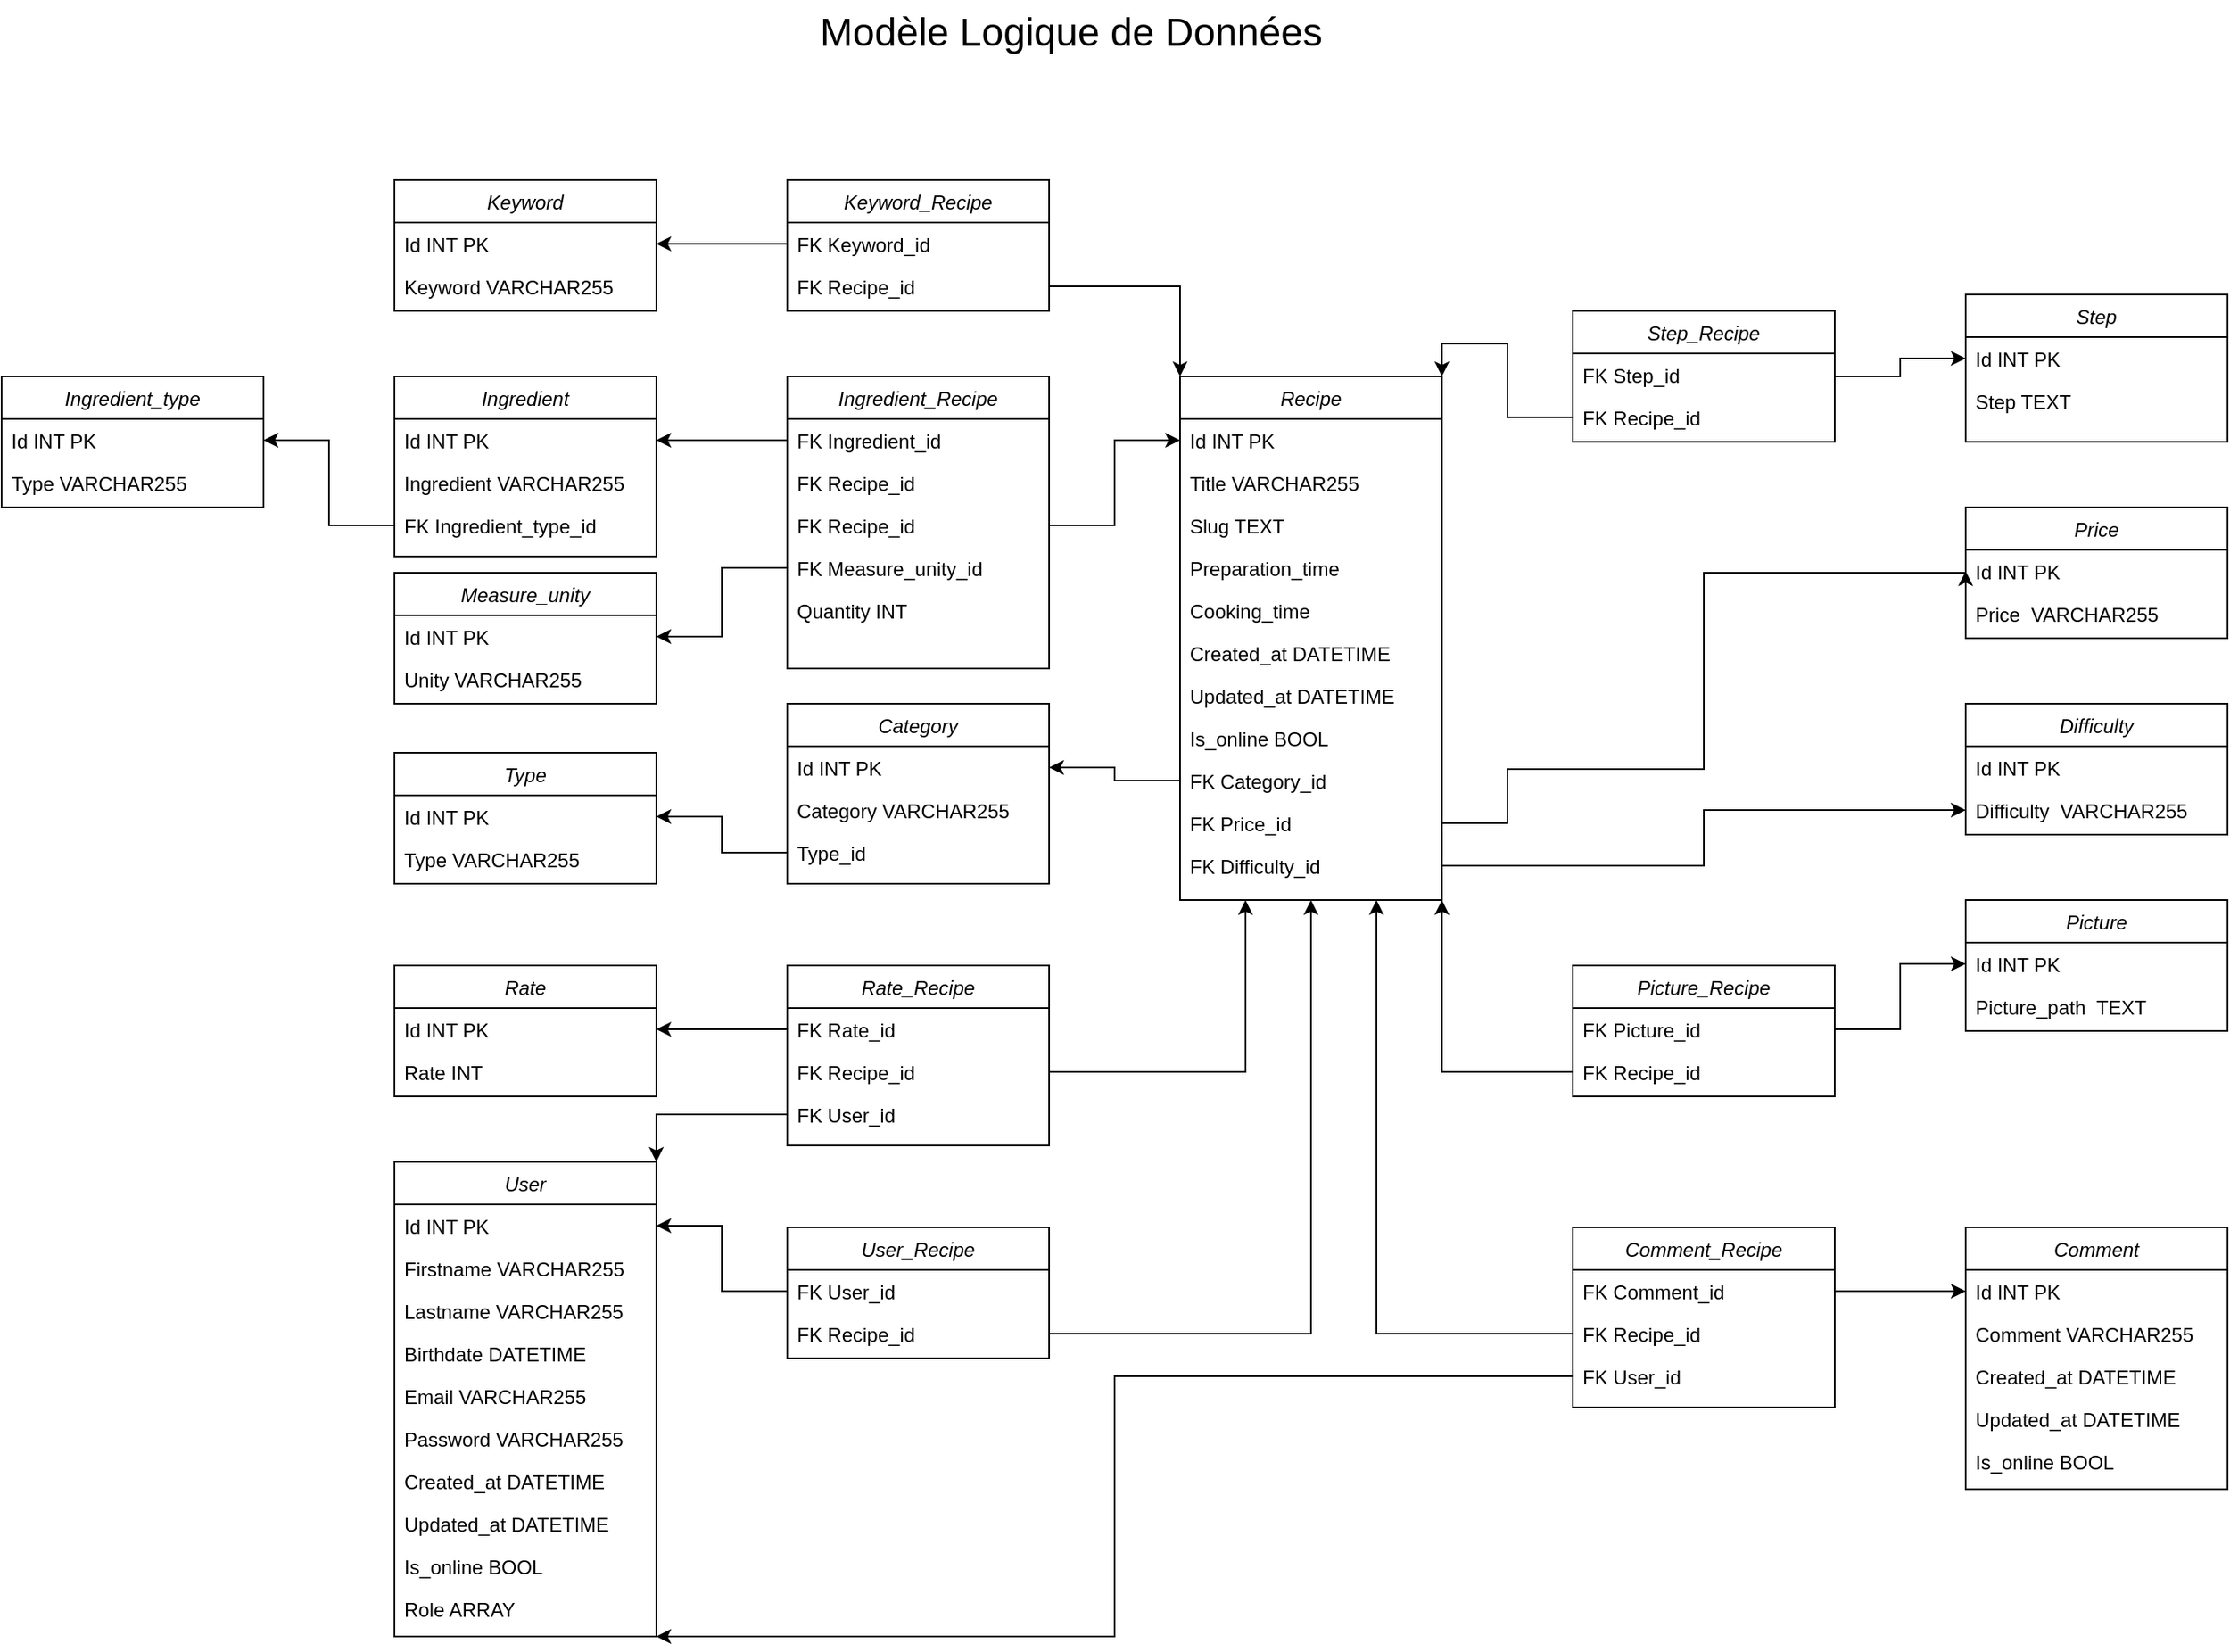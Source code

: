 <mxfile version="20.4.0" type="device"><diagram id="C5RBs43oDa-KdzZeNtuy" name="Page-1"><mxGraphModel dx="1356" dy="773" grid="1" gridSize="10" guides="1" tooltips="1" connect="1" arrows="1" fold="1" page="1" pageScale="1" pageWidth="1654" pageHeight="1169" math="0" shadow="0"><root><mxCell id="WIyWlLk6GJQsqaUBKTNV-0"/><mxCell id="WIyWlLk6GJQsqaUBKTNV-1" parent="WIyWlLk6GJQsqaUBKTNV-0"/><mxCell id="zkfFHV4jXpPFQw0GAbJ--0" value="Recipe" style="swimlane;fontStyle=2;align=center;verticalAlign=top;childLayout=stackLayout;horizontal=1;startSize=26;horizontalStack=0;resizeParent=1;resizeLast=0;collapsible=1;marginBottom=0;rounded=0;shadow=0;strokeWidth=1;" parent="WIyWlLk6GJQsqaUBKTNV-1" vertex="1"><mxGeometry x="867" y="260" width="160" height="320" as="geometry"><mxRectangle x="230" y="140" width="160" height="26" as="alternateBounds"/></mxGeometry></mxCell><mxCell id="zkfFHV4jXpPFQw0GAbJ--1" value="Id INT PK" style="text;align=left;verticalAlign=top;spacingLeft=4;spacingRight=4;overflow=hidden;rotatable=0;points=[[0,0.5],[1,0.5]];portConstraint=eastwest;" parent="zkfFHV4jXpPFQw0GAbJ--0" vertex="1"><mxGeometry y="26" width="160" height="26" as="geometry"/></mxCell><mxCell id="zkfFHV4jXpPFQw0GAbJ--2" value="Title VARCHAR255" style="text;align=left;verticalAlign=top;spacingLeft=4;spacingRight=4;overflow=hidden;rotatable=0;points=[[0,0.5],[1,0.5]];portConstraint=eastwest;rounded=0;shadow=0;html=0;" parent="zkfFHV4jXpPFQw0GAbJ--0" vertex="1"><mxGeometry y="52" width="160" height="26" as="geometry"/></mxCell><mxCell id="VMoItzBh297p-MbwALzk-0" value="Slug TEXT" style="text;align=left;verticalAlign=top;spacingLeft=4;spacingRight=4;overflow=hidden;rotatable=0;points=[[0,0.5],[1,0.5]];portConstraint=eastwest;rounded=0;shadow=0;html=0;" vertex="1" parent="zkfFHV4jXpPFQw0GAbJ--0"><mxGeometry y="78" width="160" height="26" as="geometry"/></mxCell><mxCell id="zkfFHV4jXpPFQw0GAbJ--3" value="Preparation_time" style="text;align=left;verticalAlign=top;spacingLeft=4;spacingRight=4;overflow=hidden;rotatable=0;points=[[0,0.5],[1,0.5]];portConstraint=eastwest;rounded=0;shadow=0;html=0;" parent="zkfFHV4jXpPFQw0GAbJ--0" vertex="1"><mxGeometry y="104" width="160" height="26" as="geometry"/></mxCell><mxCell id="2v7xpJXq7We-tKuu-vp9-10" value="Cooking_time&#10;" style="text;align=left;verticalAlign=top;spacingLeft=4;spacingRight=4;overflow=hidden;rotatable=0;points=[[0,0.5],[1,0.5]];portConstraint=eastwest;rounded=0;shadow=0;html=0;" parent="zkfFHV4jXpPFQw0GAbJ--0" vertex="1"><mxGeometry y="130" width="160" height="26" as="geometry"/></mxCell><mxCell id="zkfFHV4jXpPFQw0GAbJ--5" value="Created_at DATETIME" style="text;align=left;verticalAlign=top;spacingLeft=4;spacingRight=4;overflow=hidden;rotatable=0;points=[[0,0.5],[1,0.5]];portConstraint=eastwest;" parent="zkfFHV4jXpPFQw0GAbJ--0" vertex="1"><mxGeometry y="156" width="160" height="26" as="geometry"/></mxCell><mxCell id="K1oTixcRRgRi8YpfYjqn-0" value="Updated_at DATETIME" style="text;align=left;verticalAlign=top;spacingLeft=4;spacingRight=4;overflow=hidden;rotatable=0;points=[[0,0.5],[1,0.5]];portConstraint=eastwest;" parent="zkfFHV4jXpPFQw0GAbJ--0" vertex="1"><mxGeometry y="182" width="160" height="26" as="geometry"/></mxCell><mxCell id="K1oTixcRRgRi8YpfYjqn-1" value="Is_online BOOL" style="text;align=left;verticalAlign=top;spacingLeft=4;spacingRight=4;overflow=hidden;rotatable=0;points=[[0,0.5],[1,0.5]];portConstraint=eastwest;rounded=0;shadow=0;html=0;" parent="zkfFHV4jXpPFQw0GAbJ--0" vertex="1"><mxGeometry y="208" width="160" height="26" as="geometry"/></mxCell><mxCell id="K1oTixcRRgRi8YpfYjqn-5" value="FK Category_id" style="text;align=left;verticalAlign=top;spacingLeft=4;spacingRight=4;overflow=hidden;rotatable=0;points=[[0,0.5],[1,0.5]];portConstraint=eastwest;rounded=0;shadow=0;html=0;" parent="zkfFHV4jXpPFQw0GAbJ--0" vertex="1"><mxGeometry y="234" width="160" height="26" as="geometry"/></mxCell><mxCell id="K1oTixcRRgRi8YpfYjqn-4" value="FK Price_id" style="text;align=left;verticalAlign=top;spacingLeft=4;spacingRight=4;overflow=hidden;rotatable=0;points=[[0,0.5],[1,0.5]];portConstraint=eastwest;rounded=0;shadow=0;html=0;" parent="zkfFHV4jXpPFQw0GAbJ--0" vertex="1"><mxGeometry y="260" width="160" height="26" as="geometry"/></mxCell><mxCell id="VMoItzBh297p-MbwALzk-6" value="FK Difficulty_id" style="text;align=left;verticalAlign=top;spacingLeft=4;spacingRight=4;overflow=hidden;rotatable=0;points=[[0,0.5],[1,0.5]];portConstraint=eastwest;rounded=0;shadow=0;html=0;" vertex="1" parent="zkfFHV4jXpPFQw0GAbJ--0"><mxGeometry y="286" width="160" height="26" as="geometry"/></mxCell><mxCell id="K1oTixcRRgRi8YpfYjqn-6" value="Category" style="swimlane;fontStyle=2;align=center;verticalAlign=top;childLayout=stackLayout;horizontal=1;startSize=26;horizontalStack=0;resizeParent=1;resizeLast=0;collapsible=1;marginBottom=0;rounded=0;shadow=0;strokeWidth=1;" parent="WIyWlLk6GJQsqaUBKTNV-1" vertex="1"><mxGeometry x="627" y="460" width="160" height="110" as="geometry"><mxRectangle x="230" y="140" width="160" height="26" as="alternateBounds"/></mxGeometry></mxCell><mxCell id="K1oTixcRRgRi8YpfYjqn-7" value="Id INT PK" style="text;align=left;verticalAlign=top;spacingLeft=4;spacingRight=4;overflow=hidden;rotatable=0;points=[[0,0.5],[1,0.5]];portConstraint=eastwest;" parent="K1oTixcRRgRi8YpfYjqn-6" vertex="1"><mxGeometry y="26" width="160" height="26" as="geometry"/></mxCell><mxCell id="K1oTixcRRgRi8YpfYjqn-8" value="Category VARCHAR255" style="text;align=left;verticalAlign=top;spacingLeft=4;spacingRight=4;overflow=hidden;rotatable=0;points=[[0,0.5],[1,0.5]];portConstraint=eastwest;rounded=0;shadow=0;html=0;" parent="K1oTixcRRgRi8YpfYjqn-6" vertex="1"><mxGeometry y="52" width="160" height="26" as="geometry"/></mxCell><mxCell id="VMoItzBh297p-MbwALzk-8" value="Type_id" style="text;align=left;verticalAlign=top;spacingLeft=4;spacingRight=4;overflow=hidden;rotatable=0;points=[[0,0.5],[1,0.5]];portConstraint=eastwest;rounded=0;shadow=0;html=0;" vertex="1" parent="K1oTixcRRgRi8YpfYjqn-6"><mxGeometry y="78" width="160" height="26" as="geometry"/></mxCell><mxCell id="K1oTixcRRgRi8YpfYjqn-15" value="Step" style="swimlane;fontStyle=2;align=center;verticalAlign=top;childLayout=stackLayout;horizontal=1;startSize=26;horizontalStack=0;resizeParent=1;resizeLast=0;collapsible=1;marginBottom=0;rounded=0;shadow=0;strokeWidth=1;" parent="WIyWlLk6GJQsqaUBKTNV-1" vertex="1"><mxGeometry x="1347" y="210" width="160" height="90" as="geometry"><mxRectangle x="230" y="140" width="160" height="26" as="alternateBounds"/></mxGeometry></mxCell><mxCell id="K1oTixcRRgRi8YpfYjqn-16" value="Id INT PK" style="text;align=left;verticalAlign=top;spacingLeft=4;spacingRight=4;overflow=hidden;rotatable=0;points=[[0,0.5],[1,0.5]];portConstraint=eastwest;" parent="K1oTixcRRgRi8YpfYjqn-15" vertex="1"><mxGeometry y="26" width="160" height="26" as="geometry"/></mxCell><mxCell id="K1oTixcRRgRi8YpfYjqn-17" value="Step TEXT" style="text;align=left;verticalAlign=top;spacingLeft=4;spacingRight=4;overflow=hidden;rotatable=0;points=[[0,0.5],[1,0.5]];portConstraint=eastwest;rounded=0;shadow=0;html=0;" parent="K1oTixcRRgRi8YpfYjqn-15" vertex="1"><mxGeometry y="52" width="160" height="26" as="geometry"/></mxCell><mxCell id="K1oTixcRRgRi8YpfYjqn-20" value="Keyword" style="swimlane;fontStyle=2;align=center;verticalAlign=top;childLayout=stackLayout;horizontal=1;startSize=26;horizontalStack=0;resizeParent=1;resizeLast=0;collapsible=1;marginBottom=0;rounded=0;shadow=0;strokeWidth=1;" parent="WIyWlLk6GJQsqaUBKTNV-1" vertex="1"><mxGeometry x="387" y="140" width="160" height="80" as="geometry"><mxRectangle x="230" y="140" width="160" height="26" as="alternateBounds"/></mxGeometry></mxCell><mxCell id="K1oTixcRRgRi8YpfYjqn-21" value="Id INT PK" style="text;align=left;verticalAlign=top;spacingLeft=4;spacingRight=4;overflow=hidden;rotatable=0;points=[[0,0.5],[1,0.5]];portConstraint=eastwest;" parent="K1oTixcRRgRi8YpfYjqn-20" vertex="1"><mxGeometry y="26" width="160" height="26" as="geometry"/></mxCell><mxCell id="K1oTixcRRgRi8YpfYjqn-22" value="Keyword VARCHAR255" style="text;align=left;verticalAlign=top;spacingLeft=4;spacingRight=4;overflow=hidden;rotatable=0;points=[[0,0.5],[1,0.5]];portConstraint=eastwest;rounded=0;shadow=0;html=0;" parent="K1oTixcRRgRi8YpfYjqn-20" vertex="1"><mxGeometry y="52" width="160" height="26" as="geometry"/></mxCell><mxCell id="K1oTixcRRgRi8YpfYjqn-25" value="Comment" style="swimlane;fontStyle=2;align=center;verticalAlign=top;childLayout=stackLayout;horizontal=1;startSize=26;horizontalStack=0;resizeParent=1;resizeLast=0;collapsible=1;marginBottom=0;rounded=0;shadow=0;strokeWidth=1;" parent="WIyWlLk6GJQsqaUBKTNV-1" vertex="1"><mxGeometry x="1347" y="780" width="160" height="160" as="geometry"><mxRectangle x="230" y="140" width="160" height="26" as="alternateBounds"/></mxGeometry></mxCell><mxCell id="K1oTixcRRgRi8YpfYjqn-26" value="Id INT PK" style="text;align=left;verticalAlign=top;spacingLeft=4;spacingRight=4;overflow=hidden;rotatable=0;points=[[0,0.5],[1,0.5]];portConstraint=eastwest;" parent="K1oTixcRRgRi8YpfYjqn-25" vertex="1"><mxGeometry y="26" width="160" height="26" as="geometry"/></mxCell><mxCell id="K1oTixcRRgRi8YpfYjqn-27" value="Comment VARCHAR255" style="text;align=left;verticalAlign=top;spacingLeft=4;spacingRight=4;overflow=hidden;rotatable=0;points=[[0,0.5],[1,0.5]];portConstraint=eastwest;rounded=0;shadow=0;html=0;" parent="K1oTixcRRgRi8YpfYjqn-25" vertex="1"><mxGeometry y="52" width="160" height="26" as="geometry"/></mxCell><mxCell id="K1oTixcRRgRi8YpfYjqn-28" value="Created_at DATETIME" style="text;align=left;verticalAlign=top;spacingLeft=4;spacingRight=4;overflow=hidden;rotatable=0;points=[[0,0.5],[1,0.5]];portConstraint=eastwest;" parent="K1oTixcRRgRi8YpfYjqn-25" vertex="1"><mxGeometry y="78" width="160" height="26" as="geometry"/></mxCell><mxCell id="K1oTixcRRgRi8YpfYjqn-29" value="Updated_at DATETIME" style="text;align=left;verticalAlign=top;spacingLeft=4;spacingRight=4;overflow=hidden;rotatable=0;points=[[0,0.5],[1,0.5]];portConstraint=eastwest;" parent="K1oTixcRRgRi8YpfYjqn-25" vertex="1"><mxGeometry y="104" width="160" height="26" as="geometry"/></mxCell><mxCell id="K1oTixcRRgRi8YpfYjqn-30" value="Is_online BOOL" style="text;align=left;verticalAlign=top;spacingLeft=4;spacingRight=4;overflow=hidden;rotatable=0;points=[[0,0.5],[1,0.5]];portConstraint=eastwest;" parent="K1oTixcRRgRi8YpfYjqn-25" vertex="1"><mxGeometry y="130" width="160" height="26" as="geometry"/></mxCell><mxCell id="on7SbUtGpIWwXK4uI-_y-0" value="User" style="swimlane;fontStyle=2;align=center;verticalAlign=top;childLayout=stackLayout;horizontal=1;startSize=26;horizontalStack=0;resizeParent=1;resizeLast=0;collapsible=1;marginBottom=0;rounded=0;shadow=0;strokeWidth=1;" parent="WIyWlLk6GJQsqaUBKTNV-1" vertex="1"><mxGeometry x="387" y="740" width="160" height="290" as="geometry"><mxRectangle x="230" y="140" width="160" height="26" as="alternateBounds"/></mxGeometry></mxCell><mxCell id="on7SbUtGpIWwXK4uI-_y-1" value="Id INT PK" style="text;align=left;verticalAlign=top;spacingLeft=4;spacingRight=4;overflow=hidden;rotatable=0;points=[[0,0.5],[1,0.5]];portConstraint=eastwest;" parent="on7SbUtGpIWwXK4uI-_y-0" vertex="1"><mxGeometry y="26" width="160" height="26" as="geometry"/></mxCell><mxCell id="on7SbUtGpIWwXK4uI-_y-2" value="Firstname VARCHAR255" style="text;align=left;verticalAlign=top;spacingLeft=4;spacingRight=4;overflow=hidden;rotatable=0;points=[[0,0.5],[1,0.5]];portConstraint=eastwest;rounded=0;shadow=0;html=0;" parent="on7SbUtGpIWwXK4uI-_y-0" vertex="1"><mxGeometry y="52" width="160" height="26" as="geometry"/></mxCell><mxCell id="on7SbUtGpIWwXK4uI-_y-3" value="Lastname VARCHAR255" style="text;align=left;verticalAlign=top;spacingLeft=4;spacingRight=4;overflow=hidden;rotatable=0;points=[[0,0.5],[1,0.5]];portConstraint=eastwest;rounded=0;shadow=0;html=0;" parent="on7SbUtGpIWwXK4uI-_y-0" vertex="1"><mxGeometry y="78" width="160" height="26" as="geometry"/></mxCell><mxCell id="on7SbUtGpIWwXK4uI-_y-4" value="Birthdate DATETIME" style="text;align=left;verticalAlign=top;spacingLeft=4;spacingRight=4;overflow=hidden;rotatable=0;points=[[0,0.5],[1,0.5]];portConstraint=eastwest;" parent="on7SbUtGpIWwXK4uI-_y-0" vertex="1"><mxGeometry y="104" width="160" height="26" as="geometry"/></mxCell><mxCell id="on7SbUtGpIWwXK4uI-_y-5" value="Email VARCHAR255" style="text;align=left;verticalAlign=top;spacingLeft=4;spacingRight=4;overflow=hidden;rotatable=0;points=[[0,0.5],[1,0.5]];portConstraint=eastwest;" parent="on7SbUtGpIWwXK4uI-_y-0" vertex="1"><mxGeometry y="130" width="160" height="26" as="geometry"/></mxCell><mxCell id="on7SbUtGpIWwXK4uI-_y-6" value="Password VARCHAR255" style="text;align=left;verticalAlign=top;spacingLeft=4;spacingRight=4;overflow=hidden;rotatable=0;points=[[0,0.5],[1,0.5]];portConstraint=eastwest;rounded=0;shadow=0;html=0;" parent="on7SbUtGpIWwXK4uI-_y-0" vertex="1"><mxGeometry y="156" width="160" height="26" as="geometry"/></mxCell><mxCell id="on7SbUtGpIWwXK4uI-_y-9" value="Created_at DATETIME" style="text;align=left;verticalAlign=top;spacingLeft=4;spacingRight=4;overflow=hidden;rotatable=0;points=[[0,0.5],[1,0.5]];portConstraint=eastwest;" parent="on7SbUtGpIWwXK4uI-_y-0" vertex="1"><mxGeometry y="182" width="160" height="26" as="geometry"/></mxCell><mxCell id="on7SbUtGpIWwXK4uI-_y-10" value="Updated_at DATETIME" style="text;align=left;verticalAlign=top;spacingLeft=4;spacingRight=4;overflow=hidden;rotatable=0;points=[[0,0.5],[1,0.5]];portConstraint=eastwest;" parent="on7SbUtGpIWwXK4uI-_y-0" vertex="1"><mxGeometry y="208" width="160" height="26" as="geometry"/></mxCell><mxCell id="on7SbUtGpIWwXK4uI-_y-7" value="Is_online BOOL" style="text;align=left;verticalAlign=top;spacingLeft=4;spacingRight=4;overflow=hidden;rotatable=0;points=[[0,0.5],[1,0.5]];portConstraint=eastwest;rounded=0;shadow=0;html=0;" parent="on7SbUtGpIWwXK4uI-_y-0" vertex="1"><mxGeometry y="234" width="160" height="26" as="geometry"/></mxCell><mxCell id="on7SbUtGpIWwXK4uI-_y-11" value="Role ARRAY" style="text;align=left;verticalAlign=top;spacingLeft=4;spacingRight=4;overflow=hidden;rotatable=0;points=[[0,0.5],[1,0.5]];portConstraint=eastwest;rounded=0;shadow=0;html=0;" parent="on7SbUtGpIWwXK4uI-_y-0" vertex="1"><mxGeometry y="260" width="160" height="26" as="geometry"/></mxCell><mxCell id="on7SbUtGpIWwXK4uI-_y-12" value="Price" style="swimlane;fontStyle=2;align=center;verticalAlign=top;childLayout=stackLayout;horizontal=1;startSize=26;horizontalStack=0;resizeParent=1;resizeLast=0;collapsible=1;marginBottom=0;rounded=0;shadow=0;strokeWidth=1;" parent="WIyWlLk6GJQsqaUBKTNV-1" vertex="1"><mxGeometry x="1347" y="340" width="160" height="80" as="geometry"><mxRectangle x="230" y="140" width="160" height="26" as="alternateBounds"/></mxGeometry></mxCell><mxCell id="on7SbUtGpIWwXK4uI-_y-13" value="Id INT PK" style="text;align=left;verticalAlign=top;spacingLeft=4;spacingRight=4;overflow=hidden;rotatable=0;points=[[0,0.5],[1,0.5]];portConstraint=eastwest;" parent="on7SbUtGpIWwXK4uI-_y-12" vertex="1"><mxGeometry y="26" width="160" height="26" as="geometry"/></mxCell><mxCell id="on7SbUtGpIWwXK4uI-_y-14" value="Price  VARCHAR255" style="text;align=left;verticalAlign=top;spacingLeft=4;spacingRight=4;overflow=hidden;rotatable=0;points=[[0,0.5],[1,0.5]];portConstraint=eastwest;rounded=0;shadow=0;html=0;" parent="on7SbUtGpIWwXK4uI-_y-12" vertex="1"><mxGeometry y="52" width="160" height="26" as="geometry"/></mxCell><mxCell id="on7SbUtGpIWwXK4uI-_y-18" value="Difficulty" style="swimlane;fontStyle=2;align=center;verticalAlign=top;childLayout=stackLayout;horizontal=1;startSize=26;horizontalStack=0;resizeParent=1;resizeLast=0;collapsible=1;marginBottom=0;rounded=0;shadow=0;strokeWidth=1;" parent="WIyWlLk6GJQsqaUBKTNV-1" vertex="1"><mxGeometry x="1347" y="460" width="160" height="80" as="geometry"><mxRectangle x="230" y="140" width="160" height="26" as="alternateBounds"/></mxGeometry></mxCell><mxCell id="on7SbUtGpIWwXK4uI-_y-19" value="Id INT PK" style="text;align=left;verticalAlign=top;spacingLeft=4;spacingRight=4;overflow=hidden;rotatable=0;points=[[0,0.5],[1,0.5]];portConstraint=eastwest;" parent="on7SbUtGpIWwXK4uI-_y-18" vertex="1"><mxGeometry y="26" width="160" height="26" as="geometry"/></mxCell><mxCell id="on7SbUtGpIWwXK4uI-_y-20" value="Difficulty  VARCHAR255" style="text;align=left;verticalAlign=top;spacingLeft=4;spacingRight=4;overflow=hidden;rotatable=0;points=[[0,0.5],[1,0.5]];portConstraint=eastwest;rounded=0;shadow=0;html=0;" parent="on7SbUtGpIWwXK4uI-_y-18" vertex="1"><mxGeometry y="52" width="160" height="26" as="geometry"/></mxCell><mxCell id="on7SbUtGpIWwXK4uI-_y-21" value="Ingredient" style="swimlane;fontStyle=2;align=center;verticalAlign=top;childLayout=stackLayout;horizontal=1;startSize=26;horizontalStack=0;resizeParent=1;resizeLast=0;collapsible=1;marginBottom=0;rounded=0;shadow=0;strokeWidth=1;" parent="WIyWlLk6GJQsqaUBKTNV-1" vertex="1"><mxGeometry x="387" y="260" width="160" height="110" as="geometry"><mxRectangle x="230" y="140" width="160" height="26" as="alternateBounds"/></mxGeometry></mxCell><mxCell id="on7SbUtGpIWwXK4uI-_y-22" value="Id INT PK" style="text;align=left;verticalAlign=top;spacingLeft=4;spacingRight=4;overflow=hidden;rotatable=0;points=[[0,0.5],[1,0.5]];portConstraint=eastwest;" parent="on7SbUtGpIWwXK4uI-_y-21" vertex="1"><mxGeometry y="26" width="160" height="26" as="geometry"/></mxCell><mxCell id="on7SbUtGpIWwXK4uI-_y-23" value="Ingredient VARCHAR255" style="text;align=left;verticalAlign=top;spacingLeft=4;spacingRight=4;overflow=hidden;rotatable=0;points=[[0,0.5],[1,0.5]];portConstraint=eastwest;rounded=0;shadow=0;html=0;" parent="on7SbUtGpIWwXK4uI-_y-21" vertex="1"><mxGeometry y="52" width="160" height="26" as="geometry"/></mxCell><mxCell id="2v7xpJXq7We-tKuu-vp9-7" value="FK Ingredient_type_id" style="text;align=left;verticalAlign=top;spacingLeft=4;spacingRight=4;overflow=hidden;rotatable=0;points=[[0,0.5],[1,0.5]];portConstraint=eastwest;rounded=0;shadow=0;html=0;" parent="on7SbUtGpIWwXK4uI-_y-21" vertex="1"><mxGeometry y="78" width="160" height="26" as="geometry"/></mxCell><mxCell id="on7SbUtGpIWwXK4uI-_y-24" value="Rate" style="swimlane;fontStyle=2;align=center;verticalAlign=top;childLayout=stackLayout;horizontal=1;startSize=26;horizontalStack=0;resizeParent=1;resizeLast=0;collapsible=1;marginBottom=0;rounded=0;shadow=0;strokeWidth=1;" parent="WIyWlLk6GJQsqaUBKTNV-1" vertex="1"><mxGeometry x="387" y="620" width="160" height="80" as="geometry"><mxRectangle x="230" y="140" width="160" height="26" as="alternateBounds"/></mxGeometry></mxCell><mxCell id="on7SbUtGpIWwXK4uI-_y-25" value="Id INT PK" style="text;align=left;verticalAlign=top;spacingLeft=4;spacingRight=4;overflow=hidden;rotatable=0;points=[[0,0.5],[1,0.5]];portConstraint=eastwest;" parent="on7SbUtGpIWwXK4uI-_y-24" vertex="1"><mxGeometry y="26" width="160" height="26" as="geometry"/></mxCell><mxCell id="on7SbUtGpIWwXK4uI-_y-26" value="Rate INT" style="text;align=left;verticalAlign=top;spacingLeft=4;spacingRight=4;overflow=hidden;rotatable=0;points=[[0,0.5],[1,0.5]];portConstraint=eastwest;rounded=0;shadow=0;html=0;" parent="on7SbUtGpIWwXK4uI-_y-24" vertex="1"><mxGeometry y="52" width="160" height="26" as="geometry"/></mxCell><mxCell id="on7SbUtGpIWwXK4uI-_y-28" style="edgeStyle=orthogonalEdgeStyle;rounded=0;orthogonalLoop=1;jettySize=auto;html=1;exitX=1;exitY=0.5;exitDx=0;exitDy=0;" parent="WIyWlLk6GJQsqaUBKTNV-1" source="VMoItzBh297p-MbwALzk-6" target="on7SbUtGpIWwXK4uI-_y-20" edge="1"><mxGeometry relative="1" as="geometry"/></mxCell><mxCell id="on7SbUtGpIWwXK4uI-_y-29" style="edgeStyle=orthogonalEdgeStyle;rounded=0;orthogonalLoop=1;jettySize=auto;html=1;exitX=1;exitY=0.5;exitDx=0;exitDy=0;entryX=0;entryY=0.5;entryDx=0;entryDy=0;" parent="WIyWlLk6GJQsqaUBKTNV-1" source="K1oTixcRRgRi8YpfYjqn-4" target="on7SbUtGpIWwXK4uI-_y-13" edge="1"><mxGeometry relative="1" as="geometry"><mxPoint x="1057" y="460" as="sourcePoint"/><mxPoint x="1277" y="390" as="targetPoint"/><Array as="points"><mxPoint x="1067" y="533"/><mxPoint x="1067" y="500"/><mxPoint x="1187" y="500"/><mxPoint x="1187" y="380"/></Array></mxGeometry></mxCell><mxCell id="on7SbUtGpIWwXK4uI-_y-30" value="User_Recipe" style="swimlane;fontStyle=2;align=center;verticalAlign=top;childLayout=stackLayout;horizontal=1;startSize=26;horizontalStack=0;resizeParent=1;resizeLast=0;collapsible=1;marginBottom=0;rounded=0;shadow=0;strokeWidth=1;" parent="WIyWlLk6GJQsqaUBKTNV-1" vertex="1"><mxGeometry x="627" y="780" width="160" height="80" as="geometry"><mxRectangle x="230" y="140" width="160" height="26" as="alternateBounds"/></mxGeometry></mxCell><mxCell id="on7SbUtGpIWwXK4uI-_y-31" value="FK User_id" style="text;align=left;verticalAlign=top;spacingLeft=4;spacingRight=4;overflow=hidden;rotatable=0;points=[[0,0.5],[1,0.5]];portConstraint=eastwest;" parent="on7SbUtGpIWwXK4uI-_y-30" vertex="1"><mxGeometry y="26" width="160" height="26" as="geometry"/></mxCell><mxCell id="on7SbUtGpIWwXK4uI-_y-32" value="FK Recipe_id" style="text;align=left;verticalAlign=top;spacingLeft=4;spacingRight=4;overflow=hidden;rotatable=0;points=[[0,0.5],[1,0.5]];portConstraint=eastwest;rounded=0;shadow=0;html=0;" parent="on7SbUtGpIWwXK4uI-_y-30" vertex="1"><mxGeometry y="52" width="160" height="26" as="geometry"/></mxCell><mxCell id="on7SbUtGpIWwXK4uI-_y-35" value="Comment_Recipe" style="swimlane;fontStyle=2;align=center;verticalAlign=top;childLayout=stackLayout;horizontal=1;startSize=26;horizontalStack=0;resizeParent=1;resizeLast=0;collapsible=1;marginBottom=0;rounded=0;shadow=0;strokeWidth=1;" parent="WIyWlLk6GJQsqaUBKTNV-1" vertex="1"><mxGeometry x="1107" y="780" width="160" height="110" as="geometry"><mxRectangle x="230" y="140" width="160" height="26" as="alternateBounds"/></mxGeometry></mxCell><mxCell id="on7SbUtGpIWwXK4uI-_y-36" value="FK Comment_id" style="text;align=left;verticalAlign=top;spacingLeft=4;spacingRight=4;overflow=hidden;rotatable=0;points=[[0,0.5],[1,0.5]];portConstraint=eastwest;" parent="on7SbUtGpIWwXK4uI-_y-35" vertex="1"><mxGeometry y="26" width="160" height="26" as="geometry"/></mxCell><mxCell id="on7SbUtGpIWwXK4uI-_y-37" value="FK Recipe_id" style="text;align=left;verticalAlign=top;spacingLeft=4;spacingRight=4;overflow=hidden;rotatable=0;points=[[0,0.5],[1,0.5]];portConstraint=eastwest;rounded=0;shadow=0;html=0;" parent="on7SbUtGpIWwXK4uI-_y-35" vertex="1"><mxGeometry y="52" width="160" height="26" as="geometry"/></mxCell><mxCell id="VMoItzBh297p-MbwALzk-27" value="FK User_id" style="text;align=left;verticalAlign=top;spacingLeft=4;spacingRight=4;overflow=hidden;rotatable=0;points=[[0,0.5],[1,0.5]];portConstraint=eastwest;rounded=0;shadow=0;html=0;" vertex="1" parent="on7SbUtGpIWwXK4uI-_y-35"><mxGeometry y="78" width="160" height="26" as="geometry"/></mxCell><mxCell id="on7SbUtGpIWwXK4uI-_y-38" style="edgeStyle=orthogonalEdgeStyle;rounded=0;orthogonalLoop=1;jettySize=auto;html=1;exitX=1;exitY=0.5;exitDx=0;exitDy=0;entryX=0;entryY=0.5;entryDx=0;entryDy=0;" parent="WIyWlLk6GJQsqaUBKTNV-1" source="on7SbUtGpIWwXK4uI-_y-36" target="K1oTixcRRgRi8YpfYjqn-26" edge="1"><mxGeometry relative="1" as="geometry"/></mxCell><mxCell id="on7SbUtGpIWwXK4uI-_y-39" style="edgeStyle=orthogonalEdgeStyle;rounded=0;orthogonalLoop=1;jettySize=auto;html=1;exitX=0;exitY=0.5;exitDx=0;exitDy=0;entryX=0.75;entryY=1;entryDx=0;entryDy=0;" parent="WIyWlLk6GJQsqaUBKTNV-1" source="on7SbUtGpIWwXK4uI-_y-37" target="zkfFHV4jXpPFQw0GAbJ--0" edge="1"><mxGeometry relative="1" as="geometry"/></mxCell><mxCell id="on7SbUtGpIWwXK4uI-_y-40" value="Rate_Recipe" style="swimlane;fontStyle=2;align=center;verticalAlign=top;childLayout=stackLayout;horizontal=1;startSize=26;horizontalStack=0;resizeParent=1;resizeLast=0;collapsible=1;marginBottom=0;rounded=0;shadow=0;strokeWidth=1;" parent="WIyWlLk6GJQsqaUBKTNV-1" vertex="1"><mxGeometry x="627" y="620" width="160" height="110" as="geometry"><mxRectangle x="230" y="140" width="160" height="26" as="alternateBounds"/></mxGeometry></mxCell><mxCell id="on7SbUtGpIWwXK4uI-_y-41" value="FK Rate_id" style="text;align=left;verticalAlign=top;spacingLeft=4;spacingRight=4;overflow=hidden;rotatable=0;points=[[0,0.5],[1,0.5]];portConstraint=eastwest;" parent="on7SbUtGpIWwXK4uI-_y-40" vertex="1"><mxGeometry y="26" width="160" height="26" as="geometry"/></mxCell><mxCell id="on7SbUtGpIWwXK4uI-_y-42" value="FK Recipe_id" style="text;align=left;verticalAlign=top;spacingLeft=4;spacingRight=4;overflow=hidden;rotatable=0;points=[[0,0.5],[1,0.5]];portConstraint=eastwest;rounded=0;shadow=0;html=0;" parent="on7SbUtGpIWwXK4uI-_y-40" vertex="1"><mxGeometry y="52" width="160" height="26" as="geometry"/></mxCell><mxCell id="VMoItzBh297p-MbwALzk-12" value="FK User_id" style="text;align=left;verticalAlign=top;spacingLeft=4;spacingRight=4;overflow=hidden;rotatable=0;points=[[0,0.5],[1,0.5]];portConstraint=eastwest;rounded=0;shadow=0;html=0;" vertex="1" parent="on7SbUtGpIWwXK4uI-_y-40"><mxGeometry y="78" width="160" height="26" as="geometry"/></mxCell><mxCell id="on7SbUtGpIWwXK4uI-_y-45" style="edgeStyle=orthogonalEdgeStyle;rounded=0;orthogonalLoop=1;jettySize=auto;html=1;exitX=1;exitY=0.5;exitDx=0;exitDy=0;entryX=0.25;entryY=1;entryDx=0;entryDy=0;" parent="WIyWlLk6GJQsqaUBKTNV-1" source="on7SbUtGpIWwXK4uI-_y-42" target="zkfFHV4jXpPFQw0GAbJ--0" edge="1"><mxGeometry relative="1" as="geometry"/></mxCell><mxCell id="on7SbUtGpIWwXK4uI-_y-46" style="edgeStyle=orthogonalEdgeStyle;rounded=0;orthogonalLoop=1;jettySize=auto;html=1;exitX=0;exitY=0.5;exitDx=0;exitDy=0;entryX=1;entryY=0.5;entryDx=0;entryDy=0;" parent="WIyWlLk6GJQsqaUBKTNV-1" source="on7SbUtGpIWwXK4uI-_y-41" target="on7SbUtGpIWwXK4uI-_y-25" edge="1"><mxGeometry relative="1" as="geometry"/></mxCell><mxCell id="on7SbUtGpIWwXK4uI-_y-47" value="Ingredient_Recipe" style="swimlane;fontStyle=2;align=center;verticalAlign=top;childLayout=stackLayout;horizontal=1;startSize=26;horizontalStack=0;resizeParent=1;resizeLast=0;collapsible=1;marginBottom=0;rounded=0;shadow=0;strokeWidth=1;" parent="WIyWlLk6GJQsqaUBKTNV-1" vertex="1"><mxGeometry x="627" y="260" width="160" height="178.5" as="geometry"><mxRectangle x="230" y="140" width="160" height="26" as="alternateBounds"/></mxGeometry></mxCell><mxCell id="on7SbUtGpIWwXK4uI-_y-48" value="FK Ingredient_id" style="text;align=left;verticalAlign=top;spacingLeft=4;spacingRight=4;overflow=hidden;rotatable=0;points=[[0,0.5],[1,0.5]];portConstraint=eastwest;" parent="on7SbUtGpIWwXK4uI-_y-47" vertex="1"><mxGeometry y="26" width="160" height="26" as="geometry"/></mxCell><mxCell id="2v7xpJXq7We-tKuu-vp9-3" value="FK Recipe_id" style="text;align=left;verticalAlign=top;spacingLeft=4;spacingRight=4;overflow=hidden;rotatable=0;points=[[0,0.5],[1,0.5]];portConstraint=eastwest;rounded=0;shadow=0;html=0;" parent="on7SbUtGpIWwXK4uI-_y-47" vertex="1"><mxGeometry y="52" width="160" height="26" as="geometry"/></mxCell><mxCell id="on7SbUtGpIWwXK4uI-_y-49" value="FK Recipe_id" style="text;align=left;verticalAlign=top;spacingLeft=4;spacingRight=4;overflow=hidden;rotatable=0;points=[[0,0.5],[1,0.5]];portConstraint=eastwest;rounded=0;shadow=0;html=0;" parent="on7SbUtGpIWwXK4uI-_y-47" vertex="1"><mxGeometry y="78" width="160" height="26" as="geometry"/></mxCell><mxCell id="on7SbUtGpIWwXK4uI-_y-54" value="FK Measure_unity_id" style="text;align=left;verticalAlign=top;spacingLeft=4;spacingRight=4;overflow=hidden;rotatable=0;points=[[0,0.5],[1,0.5]];portConstraint=eastwest;rounded=0;shadow=0;html=0;" parent="on7SbUtGpIWwXK4uI-_y-47" vertex="1"><mxGeometry y="104" width="160" height="26" as="geometry"/></mxCell><mxCell id="on7SbUtGpIWwXK4uI-_y-53" value="Quantity INT" style="text;align=left;verticalAlign=top;spacingLeft=4;spacingRight=4;overflow=hidden;rotatable=0;points=[[0,0.5],[1,0.5]];portConstraint=eastwest;rounded=0;shadow=0;html=0;" parent="on7SbUtGpIWwXK4uI-_y-47" vertex="1"><mxGeometry y="130" width="160" height="26" as="geometry"/></mxCell><mxCell id="on7SbUtGpIWwXK4uI-_y-55" value="Measure_unity" style="swimlane;fontStyle=2;align=center;verticalAlign=top;childLayout=stackLayout;horizontal=1;startSize=26;horizontalStack=0;resizeParent=1;resizeLast=0;collapsible=1;marginBottom=0;rounded=0;shadow=0;strokeWidth=1;" parent="WIyWlLk6GJQsqaUBKTNV-1" vertex="1"><mxGeometry x="387" y="380" width="160" height="80" as="geometry"><mxRectangle x="230" y="140" width="160" height="26" as="alternateBounds"/></mxGeometry></mxCell><mxCell id="on7SbUtGpIWwXK4uI-_y-56" value="Id INT PK" style="text;align=left;verticalAlign=top;spacingLeft=4;spacingRight=4;overflow=hidden;rotatable=0;points=[[0,0.5],[1,0.5]];portConstraint=eastwest;" parent="on7SbUtGpIWwXK4uI-_y-55" vertex="1"><mxGeometry y="26" width="160" height="26" as="geometry"/></mxCell><mxCell id="on7SbUtGpIWwXK4uI-_y-57" value="Unity VARCHAR255" style="text;align=left;verticalAlign=top;spacingLeft=4;spacingRight=4;overflow=hidden;rotatable=0;points=[[0,0.5],[1,0.5]];portConstraint=eastwest;rounded=0;shadow=0;html=0;" parent="on7SbUtGpIWwXK4uI-_y-55" vertex="1"><mxGeometry y="52" width="160" height="26" as="geometry"/></mxCell><mxCell id="on7SbUtGpIWwXK4uI-_y-58" style="edgeStyle=orthogonalEdgeStyle;rounded=0;orthogonalLoop=1;jettySize=auto;html=1;entryX=1;entryY=0.5;entryDx=0;entryDy=0;" parent="WIyWlLk6GJQsqaUBKTNV-1" source="on7SbUtGpIWwXK4uI-_y-48" target="on7SbUtGpIWwXK4uI-_y-22" edge="1"><mxGeometry relative="1" as="geometry"/></mxCell><mxCell id="on7SbUtGpIWwXK4uI-_y-59" style="edgeStyle=orthogonalEdgeStyle;rounded=0;orthogonalLoop=1;jettySize=auto;html=1;entryX=1;entryY=0.5;entryDx=0;entryDy=0;" parent="WIyWlLk6GJQsqaUBKTNV-1" source="on7SbUtGpIWwXK4uI-_y-54" target="on7SbUtGpIWwXK4uI-_y-56" edge="1"><mxGeometry relative="1" as="geometry"/></mxCell><mxCell id="on7SbUtGpIWwXK4uI-_y-60" value="Keyword_Recipe" style="swimlane;fontStyle=2;align=center;verticalAlign=top;childLayout=stackLayout;horizontal=1;startSize=26;horizontalStack=0;resizeParent=1;resizeLast=0;collapsible=1;marginBottom=0;rounded=0;shadow=0;strokeWidth=1;" parent="WIyWlLk6GJQsqaUBKTNV-1" vertex="1"><mxGeometry x="627" y="140" width="160" height="80" as="geometry"><mxRectangle x="230" y="140" width="160" height="26" as="alternateBounds"/></mxGeometry></mxCell><mxCell id="on7SbUtGpIWwXK4uI-_y-61" value="FK Keyword_id" style="text;align=left;verticalAlign=top;spacingLeft=4;spacingRight=4;overflow=hidden;rotatable=0;points=[[0,0.5],[1,0.5]];portConstraint=eastwest;" parent="on7SbUtGpIWwXK4uI-_y-60" vertex="1"><mxGeometry y="26" width="160" height="26" as="geometry"/></mxCell><mxCell id="on7SbUtGpIWwXK4uI-_y-62" value="FK Recipe_id" style="text;align=left;verticalAlign=top;spacingLeft=4;spacingRight=4;overflow=hidden;rotatable=0;points=[[0,0.5],[1,0.5]];portConstraint=eastwest;rounded=0;shadow=0;html=0;" parent="on7SbUtGpIWwXK4uI-_y-60" vertex="1"><mxGeometry y="52" width="160" height="26" as="geometry"/></mxCell><mxCell id="on7SbUtGpIWwXK4uI-_y-63" style="edgeStyle=orthogonalEdgeStyle;rounded=0;orthogonalLoop=1;jettySize=auto;html=1;entryX=1;entryY=0.5;entryDx=0;entryDy=0;" parent="WIyWlLk6GJQsqaUBKTNV-1" source="on7SbUtGpIWwXK4uI-_y-61" target="K1oTixcRRgRi8YpfYjqn-21" edge="1"><mxGeometry relative="1" as="geometry"/></mxCell><mxCell id="on7SbUtGpIWwXK4uI-_y-64" style="edgeStyle=orthogonalEdgeStyle;rounded=0;orthogonalLoop=1;jettySize=auto;html=1;entryX=0;entryY=0;entryDx=0;entryDy=0;" parent="WIyWlLk6GJQsqaUBKTNV-1" source="on7SbUtGpIWwXK4uI-_y-62" target="zkfFHV4jXpPFQw0GAbJ--0" edge="1"><mxGeometry relative="1" as="geometry"/></mxCell><mxCell id="2v7xpJXq7We-tKuu-vp9-0" style="edgeStyle=orthogonalEdgeStyle;rounded=0;orthogonalLoop=1;jettySize=auto;html=1;entryX=1;entryY=0.5;entryDx=0;entryDy=0;" parent="WIyWlLk6GJQsqaUBKTNV-1" source="on7SbUtGpIWwXK4uI-_y-31" target="on7SbUtGpIWwXK4uI-_y-1" edge="1"><mxGeometry relative="1" as="geometry"/></mxCell><mxCell id="2v7xpJXq7We-tKuu-vp9-2" style="edgeStyle=orthogonalEdgeStyle;rounded=0;orthogonalLoop=1;jettySize=auto;html=1;entryX=0;entryY=0.5;entryDx=0;entryDy=0;" parent="WIyWlLk6GJQsqaUBKTNV-1" source="on7SbUtGpIWwXK4uI-_y-49" target="zkfFHV4jXpPFQw0GAbJ--1" edge="1"><mxGeometry relative="1" as="geometry"/></mxCell><mxCell id="2v7xpJXq7We-tKuu-vp9-4" value="Ingredient_type" style="swimlane;fontStyle=2;align=center;verticalAlign=top;childLayout=stackLayout;horizontal=1;startSize=26;horizontalStack=0;resizeParent=1;resizeLast=0;collapsible=1;marginBottom=0;rounded=0;shadow=0;strokeWidth=1;" parent="WIyWlLk6GJQsqaUBKTNV-1" vertex="1"><mxGeometry x="147" y="260" width="160" height="80" as="geometry"><mxRectangle x="230" y="140" width="160" height="26" as="alternateBounds"/></mxGeometry></mxCell><mxCell id="2v7xpJXq7We-tKuu-vp9-5" value="Id INT PK" style="text;align=left;verticalAlign=top;spacingLeft=4;spacingRight=4;overflow=hidden;rotatable=0;points=[[0,0.5],[1,0.5]];portConstraint=eastwest;" parent="2v7xpJXq7We-tKuu-vp9-4" vertex="1"><mxGeometry y="26" width="160" height="26" as="geometry"/></mxCell><mxCell id="2v7xpJXq7We-tKuu-vp9-6" value="Type VARCHAR255" style="text;align=left;verticalAlign=top;spacingLeft=4;spacingRight=4;overflow=hidden;rotatable=0;points=[[0,0.5],[1,0.5]];portConstraint=eastwest;rounded=0;shadow=0;html=0;" parent="2v7xpJXq7We-tKuu-vp9-4" vertex="1"><mxGeometry y="52" width="160" height="26" as="geometry"/></mxCell><mxCell id="2v7xpJXq7We-tKuu-vp9-8" style="edgeStyle=orthogonalEdgeStyle;rounded=0;orthogonalLoop=1;jettySize=auto;html=1;entryX=1;entryY=0.5;entryDx=0;entryDy=0;" parent="WIyWlLk6GJQsqaUBKTNV-1" source="2v7xpJXq7We-tKuu-vp9-7" target="2v7xpJXq7We-tKuu-vp9-5" edge="1"><mxGeometry relative="1" as="geometry"/></mxCell><mxCell id="2v7xpJXq7We-tKuu-vp9-9" style="edgeStyle=orthogonalEdgeStyle;rounded=0;orthogonalLoop=1;jettySize=auto;html=1;entryX=0.5;entryY=1;entryDx=0;entryDy=0;" parent="WIyWlLk6GJQsqaUBKTNV-1" source="on7SbUtGpIWwXK4uI-_y-32" target="zkfFHV4jXpPFQw0GAbJ--0" edge="1"><mxGeometry relative="1" as="geometry"/></mxCell><mxCell id="VMoItzBh297p-MbwALzk-4" style="edgeStyle=orthogonalEdgeStyle;rounded=0;orthogonalLoop=1;jettySize=auto;html=1;entryX=0;entryY=0.5;entryDx=0;entryDy=0;" edge="1" parent="WIyWlLk6GJQsqaUBKTNV-1" source="VMoItzBh297p-MbwALzk-1" target="K1oTixcRRgRi8YpfYjqn-16"><mxGeometry relative="1" as="geometry"/></mxCell><mxCell id="VMoItzBh297p-MbwALzk-1" value="Step_Recipe" style="swimlane;fontStyle=2;align=center;verticalAlign=top;childLayout=stackLayout;horizontal=1;startSize=26;horizontalStack=0;resizeParent=1;resizeLast=0;collapsible=1;marginBottom=0;rounded=0;shadow=0;strokeWidth=1;" vertex="1" parent="WIyWlLk6GJQsqaUBKTNV-1"><mxGeometry x="1107" y="220" width="160" height="80" as="geometry"><mxRectangle x="230" y="140" width="160" height="26" as="alternateBounds"/></mxGeometry></mxCell><mxCell id="VMoItzBh297p-MbwALzk-2" value="FK Step_id" style="text;align=left;verticalAlign=top;spacingLeft=4;spacingRight=4;overflow=hidden;rotatable=0;points=[[0,0.5],[1,0.5]];portConstraint=eastwest;" vertex="1" parent="VMoItzBh297p-MbwALzk-1"><mxGeometry y="26" width="160" height="26" as="geometry"/></mxCell><mxCell id="VMoItzBh297p-MbwALzk-3" value="FK Recipe_id" style="text;align=left;verticalAlign=top;spacingLeft=4;spacingRight=4;overflow=hidden;rotatable=0;points=[[0,0.5],[1,0.5]];portConstraint=eastwest;rounded=0;shadow=0;html=0;" vertex="1" parent="VMoItzBh297p-MbwALzk-1"><mxGeometry y="52" width="160" height="26" as="geometry"/></mxCell><mxCell id="VMoItzBh297p-MbwALzk-5" style="edgeStyle=orthogonalEdgeStyle;rounded=0;orthogonalLoop=1;jettySize=auto;html=1;entryX=1;entryY=0;entryDx=0;entryDy=0;" edge="1" parent="WIyWlLk6GJQsqaUBKTNV-1" source="VMoItzBh297p-MbwALzk-3" target="zkfFHV4jXpPFQw0GAbJ--0"><mxGeometry relative="1" as="geometry"/></mxCell><mxCell id="VMoItzBh297p-MbwALzk-7" style="edgeStyle=orthogonalEdgeStyle;rounded=0;orthogonalLoop=1;jettySize=auto;html=1;entryX=1;entryY=0.5;entryDx=0;entryDy=0;" edge="1" parent="WIyWlLk6GJQsqaUBKTNV-1" source="K1oTixcRRgRi8YpfYjqn-5" target="K1oTixcRRgRi8YpfYjqn-7"><mxGeometry relative="1" as="geometry"/></mxCell><mxCell id="VMoItzBh297p-MbwALzk-9" value="Type" style="swimlane;fontStyle=2;align=center;verticalAlign=top;childLayout=stackLayout;horizontal=1;startSize=26;horizontalStack=0;resizeParent=1;resizeLast=0;collapsible=1;marginBottom=0;rounded=0;shadow=0;strokeWidth=1;" vertex="1" parent="WIyWlLk6GJQsqaUBKTNV-1"><mxGeometry x="387" y="490" width="160" height="80" as="geometry"><mxRectangle x="230" y="140" width="160" height="26" as="alternateBounds"/></mxGeometry></mxCell><mxCell id="VMoItzBh297p-MbwALzk-10" value="Id INT PK" style="text;align=left;verticalAlign=top;spacingLeft=4;spacingRight=4;overflow=hidden;rotatable=0;points=[[0,0.5],[1,0.5]];portConstraint=eastwest;" vertex="1" parent="VMoItzBh297p-MbwALzk-9"><mxGeometry y="26" width="160" height="26" as="geometry"/></mxCell><mxCell id="VMoItzBh297p-MbwALzk-11" value="Type VARCHAR255" style="text;align=left;verticalAlign=top;spacingLeft=4;spacingRight=4;overflow=hidden;rotatable=0;points=[[0,0.5],[1,0.5]];portConstraint=eastwest;rounded=0;shadow=0;html=0;" vertex="1" parent="VMoItzBh297p-MbwALzk-9"><mxGeometry y="52" width="160" height="26" as="geometry"/></mxCell><mxCell id="VMoItzBh297p-MbwALzk-14" style="edgeStyle=orthogonalEdgeStyle;rounded=0;orthogonalLoop=1;jettySize=auto;html=1;entryX=1;entryY=0;entryDx=0;entryDy=0;" edge="1" parent="WIyWlLk6GJQsqaUBKTNV-1" source="VMoItzBh297p-MbwALzk-12" target="on7SbUtGpIWwXK4uI-_y-0"><mxGeometry relative="1" as="geometry"/></mxCell><mxCell id="VMoItzBh297p-MbwALzk-15" style="edgeStyle=orthogonalEdgeStyle;rounded=0;orthogonalLoop=1;jettySize=auto;html=1;entryX=1;entryY=0.5;entryDx=0;entryDy=0;" edge="1" parent="WIyWlLk6GJQsqaUBKTNV-1" source="VMoItzBh297p-MbwALzk-8" target="VMoItzBh297p-MbwALzk-10"><mxGeometry relative="1" as="geometry"/></mxCell><mxCell id="VMoItzBh297p-MbwALzk-16" value="Picture_Recipe" style="swimlane;fontStyle=2;align=center;verticalAlign=top;childLayout=stackLayout;horizontal=1;startSize=26;horizontalStack=0;resizeParent=1;resizeLast=0;collapsible=1;marginBottom=0;rounded=0;shadow=0;strokeWidth=1;" vertex="1" parent="WIyWlLk6GJQsqaUBKTNV-1"><mxGeometry x="1107" y="620" width="160" height="80" as="geometry"><mxRectangle x="230" y="140" width="160" height="26" as="alternateBounds"/></mxGeometry></mxCell><mxCell id="VMoItzBh297p-MbwALzk-17" value="FK Picture_id" style="text;align=left;verticalAlign=top;spacingLeft=4;spacingRight=4;overflow=hidden;rotatable=0;points=[[0,0.5],[1,0.5]];portConstraint=eastwest;" vertex="1" parent="VMoItzBh297p-MbwALzk-16"><mxGeometry y="26" width="160" height="26" as="geometry"/></mxCell><mxCell id="VMoItzBh297p-MbwALzk-18" value="FK Recipe_id" style="text;align=left;verticalAlign=top;spacingLeft=4;spacingRight=4;overflow=hidden;rotatable=0;points=[[0,0.5],[1,0.5]];portConstraint=eastwest;rounded=0;shadow=0;html=0;" vertex="1" parent="VMoItzBh297p-MbwALzk-16"><mxGeometry y="52" width="160" height="26" as="geometry"/></mxCell><mxCell id="VMoItzBh297p-MbwALzk-19" value="Picture" style="swimlane;fontStyle=2;align=center;verticalAlign=top;childLayout=stackLayout;horizontal=1;startSize=26;horizontalStack=0;resizeParent=1;resizeLast=0;collapsible=1;marginBottom=0;rounded=0;shadow=0;strokeWidth=1;" vertex="1" parent="WIyWlLk6GJQsqaUBKTNV-1"><mxGeometry x="1347" y="580" width="160" height="80" as="geometry"><mxRectangle x="230" y="140" width="160" height="26" as="alternateBounds"/></mxGeometry></mxCell><mxCell id="VMoItzBh297p-MbwALzk-20" value="Id INT PK" style="text;align=left;verticalAlign=top;spacingLeft=4;spacingRight=4;overflow=hidden;rotatable=0;points=[[0,0.5],[1,0.5]];portConstraint=eastwest;" vertex="1" parent="VMoItzBh297p-MbwALzk-19"><mxGeometry y="26" width="160" height="26" as="geometry"/></mxCell><mxCell id="VMoItzBh297p-MbwALzk-21" value="Picture_path  TEXT" style="text;align=left;verticalAlign=top;spacingLeft=4;spacingRight=4;overflow=hidden;rotatable=0;points=[[0,0.5],[1,0.5]];portConstraint=eastwest;rounded=0;shadow=0;html=0;" vertex="1" parent="VMoItzBh297p-MbwALzk-19"><mxGeometry y="52" width="160" height="26" as="geometry"/></mxCell><mxCell id="VMoItzBh297p-MbwALzk-25" style="edgeStyle=orthogonalEdgeStyle;rounded=0;orthogonalLoop=1;jettySize=auto;html=1;entryX=1;entryY=1;entryDx=0;entryDy=0;" edge="1" parent="WIyWlLk6GJQsqaUBKTNV-1" source="VMoItzBh297p-MbwALzk-18" target="zkfFHV4jXpPFQw0GAbJ--0"><mxGeometry relative="1" as="geometry"/></mxCell><mxCell id="VMoItzBh297p-MbwALzk-26" style="edgeStyle=orthogonalEdgeStyle;rounded=0;orthogonalLoop=1;jettySize=auto;html=1;entryX=0;entryY=0.5;entryDx=0;entryDy=0;" edge="1" parent="WIyWlLk6GJQsqaUBKTNV-1" source="VMoItzBh297p-MbwALzk-17" target="VMoItzBh297p-MbwALzk-20"><mxGeometry relative="1" as="geometry"/></mxCell><mxCell id="VMoItzBh297p-MbwALzk-28" style="edgeStyle=orthogonalEdgeStyle;rounded=0;orthogonalLoop=1;jettySize=auto;html=1;entryX=1;entryY=1;entryDx=0;entryDy=0;" edge="1" parent="WIyWlLk6GJQsqaUBKTNV-1" source="VMoItzBh297p-MbwALzk-27" target="on7SbUtGpIWwXK4uI-_y-0"><mxGeometry relative="1" as="geometry"><Array as="points"><mxPoint x="827" y="871"/><mxPoint x="827" y="1030"/></Array></mxGeometry></mxCell><mxCell id="VMoItzBh297p-MbwALzk-30" value="&lt;font style=&quot;font-size: 24px;&quot;&gt;Modèle Logique de Données&lt;/font&gt;" style="text;html=1;align=center;verticalAlign=middle;resizable=0;points=[];autosize=1;strokeColor=none;fillColor=none;" vertex="1" parent="WIyWlLk6GJQsqaUBKTNV-1"><mxGeometry x="635" y="30" width="330" height="40" as="geometry"/></mxCell></root></mxGraphModel></diagram></mxfile>